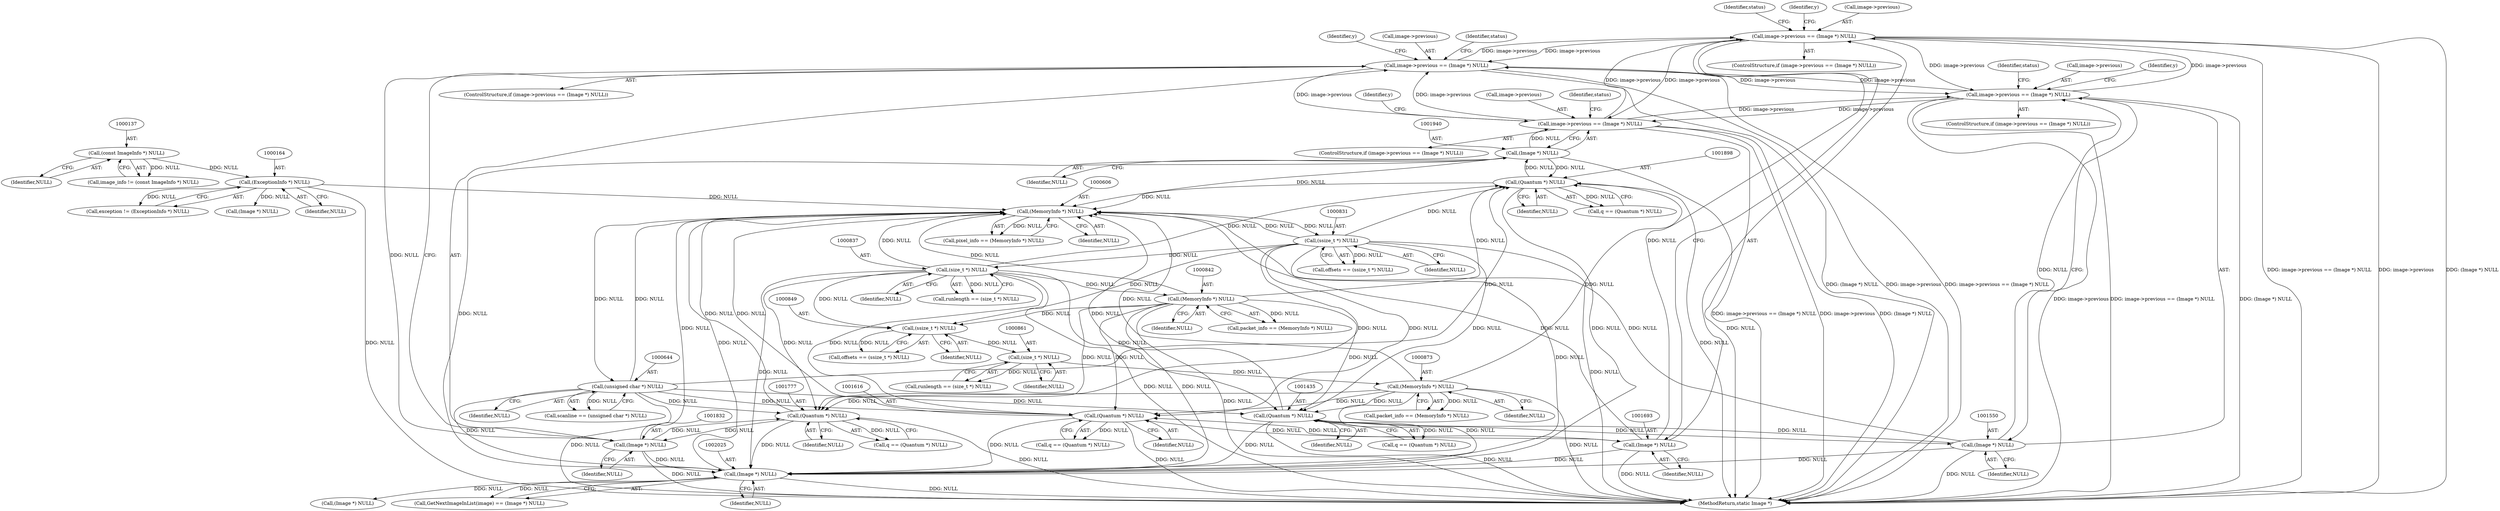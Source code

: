 digraph "0_ImageMagick_ce98a7acbcfca7f0a178f4b1e7b957e419e0cc99@pointer" {
"1001688" [label="(Call,image->previous == (Image *) NULL)"];
"1001827" [label="(Call,image->previous == (Image *) NULL)"];
"1001545" [label="(Call,image->previous == (Image *) NULL)"];
"1001688" [label="(Call,image->previous == (Image *) NULL)"];
"1001935" [label="(Call,image->previous == (Image *) NULL)"];
"1001939" [label="(Call,(Image *) NULL)"];
"1001897" [label="(Call,(Quantum *) NULL)"];
"1000836" [label="(Call,(size_t *) NULL)"];
"1000830" [label="(Call,(ssize_t *) NULL)"];
"1000605" [label="(Call,(MemoryInfo *) NULL)"];
"1001434" [label="(Call,(Quantum *) NULL)"];
"1000841" [label="(Call,(MemoryInfo *) NULL)"];
"1000872" [label="(Call,(MemoryInfo *) NULL)"];
"1000860" [label="(Call,(size_t *) NULL)"];
"1000848" [label="(Call,(ssize_t *) NULL)"];
"1001549" [label="(Call,(Image *) NULL)"];
"1000643" [label="(Call,(unsigned char *) NULL)"];
"1001776" [label="(Call,(Quantum *) NULL)"];
"1001831" [label="(Call,(Image *) NULL)"];
"1001615" [label="(Call,(Quantum *) NULL)"];
"1001692" [label="(Call,(Image *) NULL)"];
"1000163" [label="(Call,(ExceptionInfo *) NULL)"];
"1000136" [label="(Call,(const ImageInfo *) NULL)"];
"1002024" [label="(Call,(Image *) NULL)"];
"1000161" [label="(Call,exception != (ExceptionInfo *) NULL)"];
"1000846" [label="(Call,offsets == (ssize_t *) NULL)"];
"1000832" [label="(Identifier,NULL)"];
"1000641" [label="(Call,scanline == (unsigned char *) NULL)"];
"1001549" [label="(Call,(Image *) NULL)"];
"1001897" [label="(Call,(Quantum *) NULL)"];
"1000194" [label="(Call,(Image *) NULL)"];
"1001688" [label="(Call,image->previous == (Image *) NULL)"];
"1001697" [label="(Identifier,status)"];
"1001436" [label="(Identifier,NULL)"];
"1001617" [label="(Identifier,NULL)"];
"1001544" [label="(ControlStructure,if (image->previous == (Image *) NULL))"];
"1001836" [label="(Identifier,status)"];
"1000645" [label="(Identifier,NULL)"];
"1001827" [label="(Call,image->previous == (Image *) NULL)"];
"1001545" [label="(Call,image->previous == (Image *) NULL)"];
"1002026" [label="(Identifier,NULL)"];
"1000862" [label="(Identifier,NULL)"];
"1001692" [label="(Call,(Image *) NULL)"];
"1001432" [label="(Call,q == (Quantum *) NULL)"];
"1002033" [label="(Call,(Image *) NULL)"];
"1001895" [label="(Call,q == (Quantum *) NULL)"];
"1000843" [label="(Identifier,NULL)"];
"1000603" [label="(Call,pixel_info == (MemoryInfo *) NULL)"];
"1001944" [label="(Identifier,status)"];
"1000828" [label="(Call,offsets == (ssize_t *) NULL)"];
"1001826" [label="(ControlStructure,if (image->previous == (Image *) NULL))"];
"1000165" [label="(Identifier,NULL)"];
"1001694" [label="(Identifier,NULL)"];
"1000874" [label="(Identifier,NULL)"];
"1002024" [label="(Call,(Image *) NULL)"];
"1001941" [label="(Identifier,NULL)"];
"1002066" [label="(MethodReturn,static Image *)"];
"1001864" [label="(Identifier,y)"];
"1000830" [label="(Call,(ssize_t *) NULL)"];
"1000860" [label="(Call,(size_t *) NULL)"];
"1000839" [label="(Call,packet_info == (MemoryInfo *) NULL)"];
"1000605" [label="(Call,(MemoryInfo *) NULL)"];
"1001551" [label="(Identifier,NULL)"];
"1001935" [label="(Call,image->previous == (Image *) NULL)"];
"1001831" [label="(Call,(Image *) NULL)"];
"1000870" [label="(Call,packet_info == (MemoryInfo *) NULL)"];
"1000850" [label="(Identifier,NULL)"];
"1001778" [label="(Identifier,NULL)"];
"1000834" [label="(Call,runlength == (size_t *) NULL)"];
"1000858" [label="(Call,runlength == (size_t *) NULL)"];
"1001546" [label="(Call,image->previous)"];
"1001828" [label="(Call,image->previous)"];
"1000607" [label="(Identifier,NULL)"];
"1001743" [label="(Identifier,y)"];
"1001582" [label="(Identifier,y)"];
"1000841" [label="(Call,(MemoryInfo *) NULL)"];
"1000138" [label="(Identifier,NULL)"];
"1000838" [label="(Identifier,NULL)"];
"1000163" [label="(Call,(ExceptionInfo *) NULL)"];
"1001934" [label="(ControlStructure,if (image->previous == (Image *) NULL))"];
"1002021" [label="(Call,GetNextImageInList(image) == (Image *) NULL)"];
"1001401" [label="(Identifier,y)"];
"1001936" [label="(Call,image->previous)"];
"1000136" [label="(Call,(const ImageInfo *) NULL)"];
"1001687" [label="(ControlStructure,if (image->previous == (Image *) NULL))"];
"1000643" [label="(Call,(unsigned char *) NULL)"];
"1001613" [label="(Call,q == (Quantum *) NULL)"];
"1001689" [label="(Call,image->previous)"];
"1000836" [label="(Call,(size_t *) NULL)"];
"1001774" [label="(Call,q == (Quantum *) NULL)"];
"1001899" [label="(Identifier,NULL)"];
"1001939" [label="(Call,(Image *) NULL)"];
"1001833" [label="(Identifier,NULL)"];
"1001554" [label="(Identifier,status)"];
"1001434" [label="(Call,(Quantum *) NULL)"];
"1001615" [label="(Call,(Quantum *) NULL)"];
"1000848" [label="(Call,(ssize_t *) NULL)"];
"1000134" [label="(Call,image_info != (const ImageInfo *) NULL)"];
"1001776" [label="(Call,(Quantum *) NULL)"];
"1000872" [label="(Call,(MemoryInfo *) NULL)"];
"1001688" -> "1001687"  [label="AST: "];
"1001688" -> "1001692"  [label="CFG: "];
"1001689" -> "1001688"  [label="AST: "];
"1001692" -> "1001688"  [label="AST: "];
"1001697" -> "1001688"  [label="CFG: "];
"1001582" -> "1001688"  [label="CFG: "];
"1001688" -> "1002066"  [label="DDG: image->previous == (Image *) NULL"];
"1001688" -> "1002066"  [label="DDG: image->previous"];
"1001688" -> "1002066"  [label="DDG: (Image *) NULL"];
"1001688" -> "1001545"  [label="DDG: image->previous"];
"1001827" -> "1001688"  [label="DDG: image->previous"];
"1001545" -> "1001688"  [label="DDG: image->previous"];
"1001935" -> "1001688"  [label="DDG: image->previous"];
"1001692" -> "1001688"  [label="DDG: NULL"];
"1001688" -> "1001827"  [label="DDG: image->previous"];
"1001688" -> "1001935"  [label="DDG: image->previous"];
"1001827" -> "1001826"  [label="AST: "];
"1001827" -> "1001831"  [label="CFG: "];
"1001828" -> "1001827"  [label="AST: "];
"1001831" -> "1001827"  [label="AST: "];
"1001836" -> "1001827"  [label="CFG: "];
"1001743" -> "1001827"  [label="CFG: "];
"1001827" -> "1002066"  [label="DDG: (Image *) NULL"];
"1001827" -> "1002066"  [label="DDG: image->previous"];
"1001827" -> "1002066"  [label="DDG: image->previous == (Image *) NULL"];
"1001827" -> "1001545"  [label="DDG: image->previous"];
"1001545" -> "1001827"  [label="DDG: image->previous"];
"1001935" -> "1001827"  [label="DDG: image->previous"];
"1001831" -> "1001827"  [label="DDG: NULL"];
"1001827" -> "1001935"  [label="DDG: image->previous"];
"1001545" -> "1001544"  [label="AST: "];
"1001545" -> "1001549"  [label="CFG: "];
"1001546" -> "1001545"  [label="AST: "];
"1001549" -> "1001545"  [label="AST: "];
"1001554" -> "1001545"  [label="CFG: "];
"1001401" -> "1001545"  [label="CFG: "];
"1001545" -> "1002066"  [label="DDG: image->previous == (Image *) NULL"];
"1001545" -> "1002066"  [label="DDG: (Image *) NULL"];
"1001545" -> "1002066"  [label="DDG: image->previous"];
"1001935" -> "1001545"  [label="DDG: image->previous"];
"1001549" -> "1001545"  [label="DDG: NULL"];
"1001545" -> "1001935"  [label="DDG: image->previous"];
"1001935" -> "1001934"  [label="AST: "];
"1001935" -> "1001939"  [label="CFG: "];
"1001936" -> "1001935"  [label="AST: "];
"1001939" -> "1001935"  [label="AST: "];
"1001944" -> "1001935"  [label="CFG: "];
"1001864" -> "1001935"  [label="CFG: "];
"1001935" -> "1002066"  [label="DDG: image->previous == (Image *) NULL"];
"1001935" -> "1002066"  [label="DDG: image->previous"];
"1001935" -> "1002066"  [label="DDG: (Image *) NULL"];
"1001939" -> "1001935"  [label="DDG: NULL"];
"1001939" -> "1001941"  [label="CFG: "];
"1001940" -> "1001939"  [label="AST: "];
"1001941" -> "1001939"  [label="AST: "];
"1001939" -> "1002066"  [label="DDG: NULL"];
"1001939" -> "1000605"  [label="DDG: NULL"];
"1001939" -> "1001897"  [label="DDG: NULL"];
"1001897" -> "1001939"  [label="DDG: NULL"];
"1001939" -> "1002024"  [label="DDG: NULL"];
"1001897" -> "1001895"  [label="AST: "];
"1001897" -> "1001899"  [label="CFG: "];
"1001898" -> "1001897"  [label="AST: "];
"1001899" -> "1001897"  [label="AST: "];
"1001895" -> "1001897"  [label="CFG: "];
"1001897" -> "1002066"  [label="DDG: NULL"];
"1001897" -> "1000605"  [label="DDG: NULL"];
"1001897" -> "1001895"  [label="DDG: NULL"];
"1000836" -> "1001897"  [label="DDG: NULL"];
"1000841" -> "1001897"  [label="DDG: NULL"];
"1000872" -> "1001897"  [label="DDG: NULL"];
"1000830" -> "1001897"  [label="DDG: NULL"];
"1000643" -> "1001897"  [label="DDG: NULL"];
"1001897" -> "1002024"  [label="DDG: NULL"];
"1000836" -> "1000834"  [label="AST: "];
"1000836" -> "1000838"  [label="CFG: "];
"1000837" -> "1000836"  [label="AST: "];
"1000838" -> "1000836"  [label="AST: "];
"1000834" -> "1000836"  [label="CFG: "];
"1000836" -> "1002066"  [label="DDG: NULL"];
"1000836" -> "1000605"  [label="DDG: NULL"];
"1000836" -> "1000834"  [label="DDG: NULL"];
"1000830" -> "1000836"  [label="DDG: NULL"];
"1000836" -> "1000841"  [label="DDG: NULL"];
"1000836" -> "1000848"  [label="DDG: NULL"];
"1000836" -> "1001434"  [label="DDG: NULL"];
"1000836" -> "1001615"  [label="DDG: NULL"];
"1000836" -> "1001776"  [label="DDG: NULL"];
"1000836" -> "1002024"  [label="DDG: NULL"];
"1000830" -> "1000828"  [label="AST: "];
"1000830" -> "1000832"  [label="CFG: "];
"1000831" -> "1000830"  [label="AST: "];
"1000832" -> "1000830"  [label="AST: "];
"1000828" -> "1000830"  [label="CFG: "];
"1000830" -> "1002066"  [label="DDG: NULL"];
"1000830" -> "1000605"  [label="DDG: NULL"];
"1000830" -> "1000828"  [label="DDG: NULL"];
"1000605" -> "1000830"  [label="DDG: NULL"];
"1000830" -> "1000848"  [label="DDG: NULL"];
"1000830" -> "1001434"  [label="DDG: NULL"];
"1000830" -> "1001615"  [label="DDG: NULL"];
"1000830" -> "1001776"  [label="DDG: NULL"];
"1000830" -> "1002024"  [label="DDG: NULL"];
"1000605" -> "1000603"  [label="AST: "];
"1000605" -> "1000607"  [label="CFG: "];
"1000606" -> "1000605"  [label="AST: "];
"1000607" -> "1000605"  [label="AST: "];
"1000603" -> "1000605"  [label="CFG: "];
"1000605" -> "1000603"  [label="DDG: NULL"];
"1001434" -> "1000605"  [label="DDG: NULL"];
"1000841" -> "1000605"  [label="DDG: NULL"];
"1000872" -> "1000605"  [label="DDG: NULL"];
"1001549" -> "1000605"  [label="DDG: NULL"];
"1001776" -> "1000605"  [label="DDG: NULL"];
"1001831" -> "1000605"  [label="DDG: NULL"];
"1001615" -> "1000605"  [label="DDG: NULL"];
"1000643" -> "1000605"  [label="DDG: NULL"];
"1001692" -> "1000605"  [label="DDG: NULL"];
"1000163" -> "1000605"  [label="DDG: NULL"];
"1002024" -> "1000605"  [label="DDG: NULL"];
"1000605" -> "1000643"  [label="DDG: NULL"];
"1001434" -> "1001432"  [label="AST: "];
"1001434" -> "1001436"  [label="CFG: "];
"1001435" -> "1001434"  [label="AST: "];
"1001436" -> "1001434"  [label="AST: "];
"1001432" -> "1001434"  [label="CFG: "];
"1001434" -> "1002066"  [label="DDG: NULL"];
"1001434" -> "1001432"  [label="DDG: NULL"];
"1000841" -> "1001434"  [label="DDG: NULL"];
"1000872" -> "1001434"  [label="DDG: NULL"];
"1001549" -> "1001434"  [label="DDG: NULL"];
"1000643" -> "1001434"  [label="DDG: NULL"];
"1001434" -> "1001549"  [label="DDG: NULL"];
"1001434" -> "1002024"  [label="DDG: NULL"];
"1000841" -> "1000839"  [label="AST: "];
"1000841" -> "1000843"  [label="CFG: "];
"1000842" -> "1000841"  [label="AST: "];
"1000843" -> "1000841"  [label="AST: "];
"1000839" -> "1000841"  [label="CFG: "];
"1000841" -> "1002066"  [label="DDG: NULL"];
"1000841" -> "1000839"  [label="DDG: NULL"];
"1000841" -> "1000848"  [label="DDG: NULL"];
"1000841" -> "1001615"  [label="DDG: NULL"];
"1000841" -> "1001776"  [label="DDG: NULL"];
"1000841" -> "1002024"  [label="DDG: NULL"];
"1000872" -> "1000870"  [label="AST: "];
"1000872" -> "1000874"  [label="CFG: "];
"1000873" -> "1000872"  [label="AST: "];
"1000874" -> "1000872"  [label="AST: "];
"1000870" -> "1000872"  [label="CFG: "];
"1000872" -> "1002066"  [label="DDG: NULL"];
"1000872" -> "1000870"  [label="DDG: NULL"];
"1000860" -> "1000872"  [label="DDG: NULL"];
"1000872" -> "1001615"  [label="DDG: NULL"];
"1000872" -> "1001776"  [label="DDG: NULL"];
"1000872" -> "1002024"  [label="DDG: NULL"];
"1000860" -> "1000858"  [label="AST: "];
"1000860" -> "1000862"  [label="CFG: "];
"1000861" -> "1000860"  [label="AST: "];
"1000862" -> "1000860"  [label="AST: "];
"1000858" -> "1000860"  [label="CFG: "];
"1000860" -> "1000858"  [label="DDG: NULL"];
"1000848" -> "1000860"  [label="DDG: NULL"];
"1000848" -> "1000846"  [label="AST: "];
"1000848" -> "1000850"  [label="CFG: "];
"1000849" -> "1000848"  [label="AST: "];
"1000850" -> "1000848"  [label="AST: "];
"1000846" -> "1000848"  [label="CFG: "];
"1000848" -> "1000846"  [label="DDG: NULL"];
"1001549" -> "1001551"  [label="CFG: "];
"1001550" -> "1001549"  [label="AST: "];
"1001551" -> "1001549"  [label="AST: "];
"1001549" -> "1002066"  [label="DDG: NULL"];
"1001549" -> "1002024"  [label="DDG: NULL"];
"1000643" -> "1000641"  [label="AST: "];
"1000643" -> "1000645"  [label="CFG: "];
"1000644" -> "1000643"  [label="AST: "];
"1000645" -> "1000643"  [label="AST: "];
"1000641" -> "1000643"  [label="CFG: "];
"1000643" -> "1002066"  [label="DDG: NULL"];
"1000643" -> "1000641"  [label="DDG: NULL"];
"1000643" -> "1001615"  [label="DDG: NULL"];
"1000643" -> "1001776"  [label="DDG: NULL"];
"1000643" -> "1002024"  [label="DDG: NULL"];
"1001776" -> "1001774"  [label="AST: "];
"1001776" -> "1001778"  [label="CFG: "];
"1001777" -> "1001776"  [label="AST: "];
"1001778" -> "1001776"  [label="AST: "];
"1001774" -> "1001776"  [label="CFG: "];
"1001776" -> "1002066"  [label="DDG: NULL"];
"1001776" -> "1001774"  [label="DDG: NULL"];
"1001831" -> "1001776"  [label="DDG: NULL"];
"1001776" -> "1001831"  [label="DDG: NULL"];
"1001776" -> "1002024"  [label="DDG: NULL"];
"1001831" -> "1001833"  [label="CFG: "];
"1001832" -> "1001831"  [label="AST: "];
"1001833" -> "1001831"  [label="AST: "];
"1001831" -> "1002066"  [label="DDG: NULL"];
"1001831" -> "1002024"  [label="DDG: NULL"];
"1001615" -> "1001613"  [label="AST: "];
"1001615" -> "1001617"  [label="CFG: "];
"1001616" -> "1001615"  [label="AST: "];
"1001617" -> "1001615"  [label="AST: "];
"1001613" -> "1001615"  [label="CFG: "];
"1001615" -> "1002066"  [label="DDG: NULL"];
"1001615" -> "1001613"  [label="DDG: NULL"];
"1001692" -> "1001615"  [label="DDG: NULL"];
"1001615" -> "1001692"  [label="DDG: NULL"];
"1001615" -> "1002024"  [label="DDG: NULL"];
"1001692" -> "1001694"  [label="CFG: "];
"1001693" -> "1001692"  [label="AST: "];
"1001694" -> "1001692"  [label="AST: "];
"1001692" -> "1002066"  [label="DDG: NULL"];
"1001692" -> "1002024"  [label="DDG: NULL"];
"1000163" -> "1000161"  [label="AST: "];
"1000163" -> "1000165"  [label="CFG: "];
"1000164" -> "1000163"  [label="AST: "];
"1000165" -> "1000163"  [label="AST: "];
"1000161" -> "1000163"  [label="CFG: "];
"1000163" -> "1002066"  [label="DDG: NULL"];
"1000163" -> "1000161"  [label="DDG: NULL"];
"1000136" -> "1000163"  [label="DDG: NULL"];
"1000163" -> "1000194"  [label="DDG: NULL"];
"1000136" -> "1000134"  [label="AST: "];
"1000136" -> "1000138"  [label="CFG: "];
"1000137" -> "1000136"  [label="AST: "];
"1000138" -> "1000136"  [label="AST: "];
"1000134" -> "1000136"  [label="CFG: "];
"1000136" -> "1000134"  [label="DDG: NULL"];
"1002024" -> "1002021"  [label="AST: "];
"1002024" -> "1002026"  [label="CFG: "];
"1002025" -> "1002024"  [label="AST: "];
"1002026" -> "1002024"  [label="AST: "];
"1002021" -> "1002024"  [label="CFG: "];
"1002024" -> "1002066"  [label="DDG: NULL"];
"1002024" -> "1002021"  [label="DDG: NULL"];
"1002024" -> "1002033"  [label="DDG: NULL"];
}
